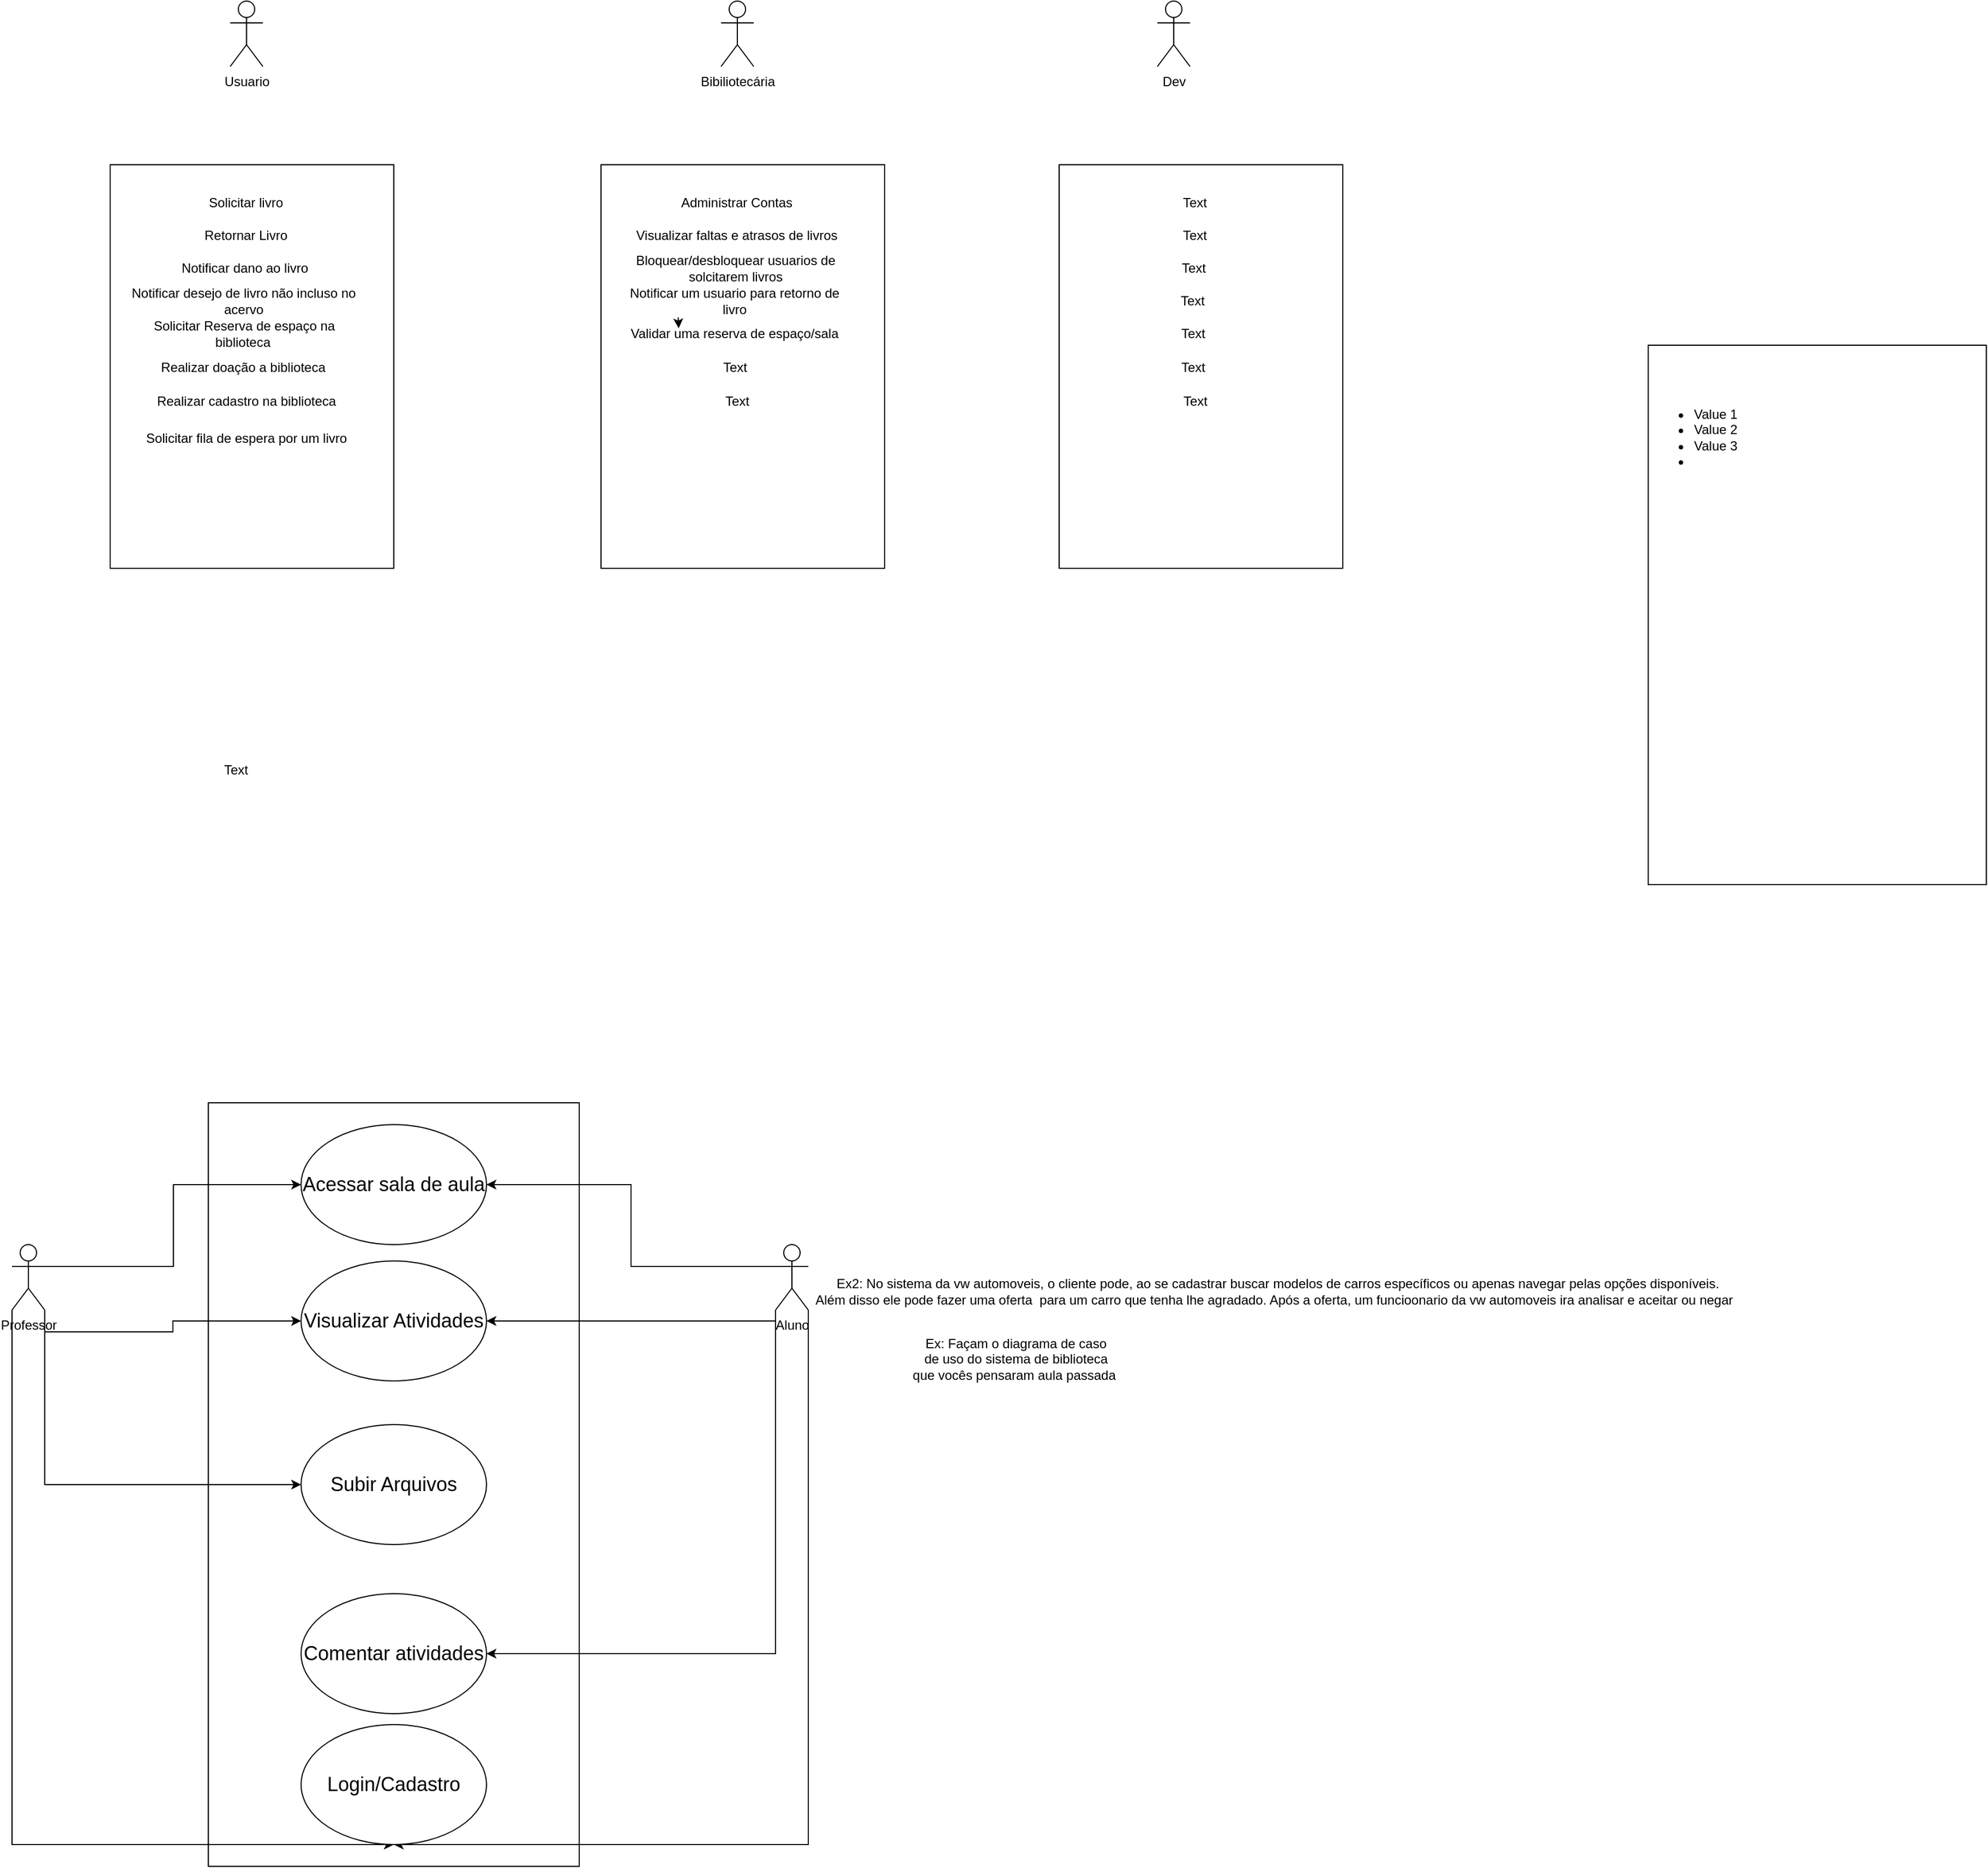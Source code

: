 <mxfile version="21.6.9" type="github">
  <diagram name="Página-1" id="wacSRShNxAnzuLH0vcjB">
    <mxGraphModel dx="926" dy="1638" grid="1" gridSize="10" guides="1" tooltips="1" connect="1" arrows="1" fold="1" page="1" pageScale="1" pageWidth="827" pageHeight="1169" math="0" shadow="0">
      <root>
        <mxCell id="0" />
        <mxCell id="1" parent="0" />
        <mxCell id="mlfN98q9bhn3hzoMak-t-4" value="" style="rounded=0;whiteSpace=wrap;html=1;" vertex="1" parent="1">
          <mxGeometry x="410" y="-20" width="340" height="700" as="geometry" />
        </mxCell>
        <mxCell id="mlfN98q9bhn3hzoMak-t-3" value="Acessar sala de aula" style="ellipse;whiteSpace=wrap;html=1;fontSize=18;" vertex="1" parent="1">
          <mxGeometry x="495" width="170" height="110" as="geometry" />
        </mxCell>
        <mxCell id="mlfN98q9bhn3hzoMak-t-5" style="edgeStyle=orthogonalEdgeStyle;rounded=0;orthogonalLoop=1;jettySize=auto;html=1;exitX=1;exitY=0.333;exitDx=0;exitDy=0;exitPerimeter=0;" edge="1" parent="1" source="mlfN98q9bhn3hzoMak-t-1" target="mlfN98q9bhn3hzoMak-t-3">
          <mxGeometry relative="1" as="geometry">
            <Array as="points">
              <mxPoint x="378" y="130" />
              <mxPoint x="378" y="55" />
            </Array>
          </mxGeometry>
        </mxCell>
        <mxCell id="mlfN98q9bhn3hzoMak-t-9" style="edgeStyle=orthogonalEdgeStyle;rounded=0;orthogonalLoop=1;jettySize=auto;html=1;exitX=0;exitY=0.333;exitDx=0;exitDy=0;exitPerimeter=0;" edge="1" parent="1" source="mlfN98q9bhn3hzoMak-t-2" target="mlfN98q9bhn3hzoMak-t-3">
          <mxGeometry relative="1" as="geometry">
            <mxPoint x="820" y="80" as="targetPoint" />
          </mxGeometry>
        </mxCell>
        <mxCell id="mlfN98q9bhn3hzoMak-t-12" style="edgeStyle=orthogonalEdgeStyle;rounded=0;orthogonalLoop=1;jettySize=auto;html=1;" edge="1" parent="1" source="mlfN98q9bhn3hzoMak-t-2" target="mlfN98q9bhn3hzoMak-t-10">
          <mxGeometry relative="1" as="geometry">
            <Array as="points">
              <mxPoint x="930" y="180" />
            </Array>
          </mxGeometry>
        </mxCell>
        <mxCell id="mlfN98q9bhn3hzoMak-t-18" style="edgeStyle=orthogonalEdgeStyle;rounded=0;orthogonalLoop=1;jettySize=auto;html=1;exitX=0;exitY=1;exitDx=0;exitDy=0;exitPerimeter=0;entryX=1;entryY=0.5;entryDx=0;entryDy=0;" edge="1" parent="1" source="mlfN98q9bhn3hzoMak-t-2" target="mlfN98q9bhn3hzoMak-t-17">
          <mxGeometry relative="1" as="geometry" />
        </mxCell>
        <mxCell id="mlfN98q9bhn3hzoMak-t-20" style="edgeStyle=orthogonalEdgeStyle;rounded=0;orthogonalLoop=1;jettySize=auto;html=1;exitX=1;exitY=1;exitDx=0;exitDy=0;exitPerimeter=0;entryX=0.5;entryY=1;entryDx=0;entryDy=0;" edge="1" parent="1" source="mlfN98q9bhn3hzoMak-t-2" target="mlfN98q9bhn3hzoMak-t-19">
          <mxGeometry relative="1" as="geometry">
            <Array as="points">
              <mxPoint x="960" y="660" />
            </Array>
          </mxGeometry>
        </mxCell>
        <mxCell id="mlfN98q9bhn3hzoMak-t-2" value="Aluno&lt;br&gt;" style="shape=umlActor;verticalLabelPosition=bottom;verticalAlign=top;html=1;outlineConnect=0;" vertex="1" parent="1">
          <mxGeometry x="930" y="110" width="30" height="60" as="geometry" />
        </mxCell>
        <mxCell id="mlfN98q9bhn3hzoMak-t-13" style="edgeStyle=orthogonalEdgeStyle;rounded=0;orthogonalLoop=1;jettySize=auto;html=1;exitX=1;exitY=1;exitDx=0;exitDy=0;exitPerimeter=0;" edge="1" parent="1" source="mlfN98q9bhn3hzoMak-t-1" target="mlfN98q9bhn3hzoMak-t-10">
          <mxGeometry relative="1" as="geometry" />
        </mxCell>
        <mxCell id="mlfN98q9bhn3hzoMak-t-16" style="edgeStyle=orthogonalEdgeStyle;rounded=0;orthogonalLoop=1;jettySize=auto;html=1;exitX=1;exitY=1;exitDx=0;exitDy=0;exitPerimeter=0;entryX=0;entryY=0.5;entryDx=0;entryDy=0;" edge="1" parent="1" source="mlfN98q9bhn3hzoMak-t-1" target="mlfN98q9bhn3hzoMak-t-15">
          <mxGeometry relative="1" as="geometry" />
        </mxCell>
        <mxCell id="mlfN98q9bhn3hzoMak-t-22" style="edgeStyle=orthogonalEdgeStyle;rounded=0;orthogonalLoop=1;jettySize=auto;html=1;exitX=0;exitY=1;exitDx=0;exitDy=0;exitPerimeter=0;entryX=0.5;entryY=1;entryDx=0;entryDy=0;" edge="1" parent="1" source="mlfN98q9bhn3hzoMak-t-1" target="mlfN98q9bhn3hzoMak-t-19">
          <mxGeometry relative="1" as="geometry">
            <Array as="points">
              <mxPoint x="230" y="660" />
            </Array>
          </mxGeometry>
        </mxCell>
        <mxCell id="mlfN98q9bhn3hzoMak-t-1" value="Professor&lt;br&gt;" style="shape=umlActor;verticalLabelPosition=bottom;verticalAlign=top;html=1;outlineConnect=0;" vertex="1" parent="1">
          <mxGeometry x="230" y="110" width="30" height="60" as="geometry" />
        </mxCell>
        <mxCell id="mlfN98q9bhn3hzoMak-t-10" value="Visualizar Atividades&lt;br&gt;" style="ellipse;whiteSpace=wrap;html=1;fontSize=18;" vertex="1" parent="1">
          <mxGeometry x="495" y="125" width="170" height="110" as="geometry" />
        </mxCell>
        <mxCell id="mlfN98q9bhn3hzoMak-t-15" value="Subir Arquivos" style="ellipse;whiteSpace=wrap;html=1;fontSize=18;" vertex="1" parent="1">
          <mxGeometry x="495" y="275" width="170" height="110" as="geometry" />
        </mxCell>
        <mxCell id="mlfN98q9bhn3hzoMak-t-17" value="Comentar atividades" style="ellipse;whiteSpace=wrap;html=1;fontSize=18;" vertex="1" parent="1">
          <mxGeometry x="495" y="430" width="170" height="110" as="geometry" />
        </mxCell>
        <mxCell id="mlfN98q9bhn3hzoMak-t-19" value="Login/Cadastro" style="ellipse;whiteSpace=wrap;html=1;fontSize=18;" vertex="1" parent="1">
          <mxGeometry x="495" y="550" width="170" height="110" as="geometry" />
        </mxCell>
        <mxCell id="mlfN98q9bhn3hzoMak-t-24" value="Ex: Façam o diagrama de caso &lt;br&gt;de uso do sistema de biblioteca &lt;br&gt;que vocês pensaram aula passada&amp;nbsp;" style="text;html=1;align=center;verticalAlign=middle;resizable=0;points=[];autosize=1;strokeColor=none;fillColor=none;fontSize=12;perimeterSpacing=100;" vertex="1" parent="1">
          <mxGeometry x="1045" y="185" width="210" height="60" as="geometry" />
        </mxCell>
        <mxCell id="mlfN98q9bhn3hzoMak-t-26" value="Usuario" style="shape=umlActor;verticalLabelPosition=bottom;verticalAlign=top;html=1;outlineConnect=0;" vertex="1" parent="1">
          <mxGeometry x="430" y="-1030" width="30" height="60" as="geometry" />
        </mxCell>
        <mxCell id="mlfN98q9bhn3hzoMak-t-28" value="Bibiliotecária" style="shape=umlActor;verticalLabelPosition=bottom;verticalAlign=top;html=1;outlineConnect=0;" vertex="1" parent="1">
          <mxGeometry x="880" y="-1030" width="30" height="60" as="geometry" />
        </mxCell>
        <mxCell id="mlfN98q9bhn3hzoMak-t-29" value="Dev&lt;br&gt;" style="shape=umlActor;verticalLabelPosition=bottom;verticalAlign=top;html=1;outlineConnect=0;" vertex="1" parent="1">
          <mxGeometry x="1280" y="-1030" width="30" height="60" as="geometry" />
        </mxCell>
        <mxCell id="mlfN98q9bhn3hzoMak-t-31" value="" style="rounded=0;whiteSpace=wrap;html=1;" vertex="1" parent="1">
          <mxGeometry x="320" y="-880" width="260" height="370" as="geometry" />
        </mxCell>
        <mxCell id="mlfN98q9bhn3hzoMak-t-34" value="Solicitar livro" style="text;html=1;strokeColor=none;fillColor=none;align=center;verticalAlign=middle;whiteSpace=wrap;rounded=0;" vertex="1" parent="1">
          <mxGeometry x="337" y="-860" width="215" height="30" as="geometry" />
        </mxCell>
        <mxCell id="mlfN98q9bhn3hzoMak-t-35" value="Retornar Livro" style="text;html=1;strokeColor=none;fillColor=none;align=center;verticalAlign=middle;whiteSpace=wrap;rounded=0;" vertex="1" parent="1">
          <mxGeometry x="337" y="-830" width="215" height="30" as="geometry" />
        </mxCell>
        <mxCell id="mlfN98q9bhn3hzoMak-t-36" value="Notificar dano ao livro" style="text;html=1;strokeColor=none;fillColor=none;align=center;verticalAlign=middle;whiteSpace=wrap;rounded=0;" vertex="1" parent="1">
          <mxGeometry x="337.5" y="-800" width="211" height="30" as="geometry" />
        </mxCell>
        <mxCell id="mlfN98q9bhn3hzoMak-t-37" value="Notificar desejo de livro não incluso no acervo" style="text;html=1;strokeColor=none;fillColor=none;align=center;verticalAlign=middle;whiteSpace=wrap;rounded=0;" vertex="1" parent="1">
          <mxGeometry x="338" y="-770" width="209" height="30" as="geometry" />
        </mxCell>
        <mxCell id="mlfN98q9bhn3hzoMak-t-38" value="Solicitar Reserva de espaço na biblioteca&lt;span style=&quot;white-space: pre;&quot;&gt;&#x9;&lt;/span&gt;" style="text;html=1;strokeColor=none;fillColor=none;align=center;verticalAlign=middle;whiteSpace=wrap;rounded=0;" vertex="1" parent="1">
          <mxGeometry x="339" y="-740" width="208" height="30" as="geometry" />
        </mxCell>
        <mxCell id="mlfN98q9bhn3hzoMak-t-39" value="Realizar doação a biblioteca" style="text;html=1;strokeColor=none;fillColor=none;align=center;verticalAlign=middle;whiteSpace=wrap;rounded=0;" vertex="1" parent="1">
          <mxGeometry x="337.5" y="-710" width="208" height="31" as="geometry" />
        </mxCell>
        <mxCell id="mlfN98q9bhn3hzoMak-t-40" value="Realizar cadastro na biblioteca" style="text;html=1;strokeColor=none;fillColor=none;align=center;verticalAlign=middle;whiteSpace=wrap;rounded=0;" vertex="1" parent="1">
          <mxGeometry x="340.5" y="-679" width="208" height="31" as="geometry" />
        </mxCell>
        <mxCell id="mlfN98q9bhn3hzoMak-t-42" value="" style="rounded=0;whiteSpace=wrap;html=1;" vertex="1" parent="1">
          <mxGeometry x="770" y="-880" width="260" height="370" as="geometry" />
        </mxCell>
        <mxCell id="mlfN98q9bhn3hzoMak-t-43" value="Administrar Contas" style="text;html=1;strokeColor=none;fillColor=none;align=center;verticalAlign=middle;whiteSpace=wrap;rounded=0;" vertex="1" parent="1">
          <mxGeometry x="787" y="-860" width="215" height="30" as="geometry" />
        </mxCell>
        <mxCell id="mlfN98q9bhn3hzoMak-t-44" value="Visualizar faltas e atrasos de livros" style="text;html=1;strokeColor=none;fillColor=none;align=center;verticalAlign=middle;whiteSpace=wrap;rounded=0;" vertex="1" parent="1">
          <mxGeometry x="787" y="-830" width="215" height="30" as="geometry" />
        </mxCell>
        <mxCell id="mlfN98q9bhn3hzoMak-t-45" value="Bloquear/desbloquear usuarios de solcitarem livros" style="text;html=1;strokeColor=none;fillColor=none;align=center;verticalAlign=middle;whiteSpace=wrap;rounded=0;" vertex="1" parent="1">
          <mxGeometry x="787.5" y="-800" width="211" height="30" as="geometry" />
        </mxCell>
        <mxCell id="mlfN98q9bhn3hzoMak-t-46" value="Notificar um usuario para retorno de livro" style="text;html=1;strokeColor=none;fillColor=none;align=center;verticalAlign=middle;whiteSpace=wrap;rounded=0;" vertex="1" parent="1">
          <mxGeometry x="788" y="-770" width="209" height="30" as="geometry" />
        </mxCell>
        <mxCell id="mlfN98q9bhn3hzoMak-t-47" value="Validar uma reserva de espaço/sala" style="text;html=1;strokeColor=none;fillColor=none;align=center;verticalAlign=middle;whiteSpace=wrap;rounded=0;" vertex="1" parent="1">
          <mxGeometry x="789" y="-740" width="207" height="30" as="geometry" />
        </mxCell>
        <mxCell id="mlfN98q9bhn3hzoMak-t-48" value="Text" style="text;html=1;strokeColor=none;fillColor=none;align=center;verticalAlign=middle;whiteSpace=wrap;rounded=0;" vertex="1" parent="1">
          <mxGeometry x="789" y="-710" width="208" height="31" as="geometry" />
        </mxCell>
        <mxCell id="mlfN98q9bhn3hzoMak-t-49" value="Text" style="text;html=1;strokeColor=none;fillColor=none;align=center;verticalAlign=middle;whiteSpace=wrap;rounded=0;" vertex="1" parent="1">
          <mxGeometry x="790.5" y="-679" width="208" height="31" as="geometry" />
        </mxCell>
        <mxCell id="mlfN98q9bhn3hzoMak-t-50" value="" style="rounded=0;whiteSpace=wrap;html=1;" vertex="1" parent="1">
          <mxGeometry x="1190" y="-880" width="260" height="370" as="geometry" />
        </mxCell>
        <mxCell id="mlfN98q9bhn3hzoMak-t-51" value="Text" style="text;html=1;strokeColor=none;fillColor=none;align=center;verticalAlign=middle;whiteSpace=wrap;rounded=0;" vertex="1" parent="1">
          <mxGeometry x="1207" y="-860" width="215" height="30" as="geometry" />
        </mxCell>
        <mxCell id="mlfN98q9bhn3hzoMak-t-52" value="Text" style="text;html=1;strokeColor=none;fillColor=none;align=center;verticalAlign=middle;whiteSpace=wrap;rounded=0;" vertex="1" parent="1">
          <mxGeometry x="1207" y="-830" width="215" height="30" as="geometry" />
        </mxCell>
        <mxCell id="mlfN98q9bhn3hzoMak-t-53" value="Text" style="text;html=1;strokeColor=none;fillColor=none;align=center;verticalAlign=middle;whiteSpace=wrap;rounded=0;" vertex="1" parent="1">
          <mxGeometry x="1207.5" y="-800" width="211" height="30" as="geometry" />
        </mxCell>
        <mxCell id="mlfN98q9bhn3hzoMak-t-54" value="Text" style="text;html=1;strokeColor=none;fillColor=none;align=center;verticalAlign=middle;whiteSpace=wrap;rounded=0;" vertex="1" parent="1">
          <mxGeometry x="1208" y="-770" width="209" height="30" as="geometry" />
        </mxCell>
        <mxCell id="mlfN98q9bhn3hzoMak-t-55" value="Text" style="text;html=1;strokeColor=none;fillColor=none;align=center;verticalAlign=middle;whiteSpace=wrap;rounded=0;" vertex="1" parent="1">
          <mxGeometry x="1209" y="-740" width="208" height="30" as="geometry" />
        </mxCell>
        <mxCell id="mlfN98q9bhn3hzoMak-t-56" value="Text" style="text;html=1;strokeColor=none;fillColor=none;align=center;verticalAlign=middle;whiteSpace=wrap;rounded=0;" vertex="1" parent="1">
          <mxGeometry x="1209" y="-710" width="208" height="31" as="geometry" />
        </mxCell>
        <mxCell id="mlfN98q9bhn3hzoMak-t-57" value="Text" style="text;html=1;strokeColor=none;fillColor=none;align=center;verticalAlign=middle;whiteSpace=wrap;rounded=0;" vertex="1" parent="1">
          <mxGeometry x="1210.5" y="-679" width="208" height="31" as="geometry" />
        </mxCell>
        <mxCell id="mlfN98q9bhn3hzoMak-t-59" value="Solicitar fila de espera por um livro" style="text;html=1;strokeColor=none;fillColor=none;align=center;verticalAlign=middle;whiteSpace=wrap;rounded=0;" vertex="1" parent="1">
          <mxGeometry x="340.5" y="-647" width="208" height="35" as="geometry" />
        </mxCell>
        <mxCell id="mlfN98q9bhn3hzoMak-t-60" style="edgeStyle=orthogonalEdgeStyle;rounded=0;orthogonalLoop=1;jettySize=auto;html=1;exitX=0.25;exitY=0;exitDx=0;exitDy=0;entryX=0.252;entryY=0.333;entryDx=0;entryDy=0;entryPerimeter=0;" edge="1" parent="1" source="mlfN98q9bhn3hzoMak-t-47" target="mlfN98q9bhn3hzoMak-t-47">
          <mxGeometry relative="1" as="geometry" />
        </mxCell>
        <mxCell id="mlfN98q9bhn3hzoMak-t-62" value="" style="rounded=0;whiteSpace=wrap;html=1;" vertex="1" parent="1">
          <mxGeometry x="1730" y="-714.5" width="310" height="494.5" as="geometry" />
        </mxCell>
        <mxCell id="mlfN98q9bhn3hzoMak-t-61" value="&lt;ul&gt;&lt;li&gt;Value 1&lt;/li&gt;&lt;li&gt;Value 2&lt;/li&gt;&lt;li&gt;Value 3&lt;/li&gt;&lt;li&gt;&lt;br&gt;&lt;/li&gt;&lt;/ul&gt;" style="text;strokeColor=none;fillColor=none;html=1;whiteSpace=wrap;verticalAlign=middle;overflow=hidden;" vertex="1" parent="1">
          <mxGeometry x="1730" y="-710" width="220" height="160" as="geometry" />
        </mxCell>
        <mxCell id="mlfN98q9bhn3hzoMak-t-67" value="Text" style="text;html=1;align=center;verticalAlign=middle;resizable=0;points=[];autosize=1;strokeColor=none;fillColor=none;" vertex="1" parent="1">
          <mxGeometry x="410" y="-340" width="50" height="30" as="geometry" />
        </mxCell>
        <mxCell id="mlfN98q9bhn3hzoMak-t-68" value="Ex2: No sistema da vw automoveis, o cliente pode, ao se cadastrar buscar modelos de carros específicos ou apenas navegar pelas opções disponíveis. &lt;br&gt;Além disso ele pode fazer uma oferta&amp;nbsp; para um carro que tenha lhe agradado. Após a oferta, um funcioonario da vw automoveis ira analisar e aceitar ou negar&amp;nbsp;&amp;nbsp;&lt;br&gt;" style="text;html=1;align=center;verticalAlign=middle;resizable=0;points=[];autosize=1;strokeColor=none;fillColor=none;" vertex="1" parent="1">
          <mxGeometry x="955" y="133" width="870" height="40" as="geometry" />
        </mxCell>
      </root>
    </mxGraphModel>
  </diagram>
</mxfile>
